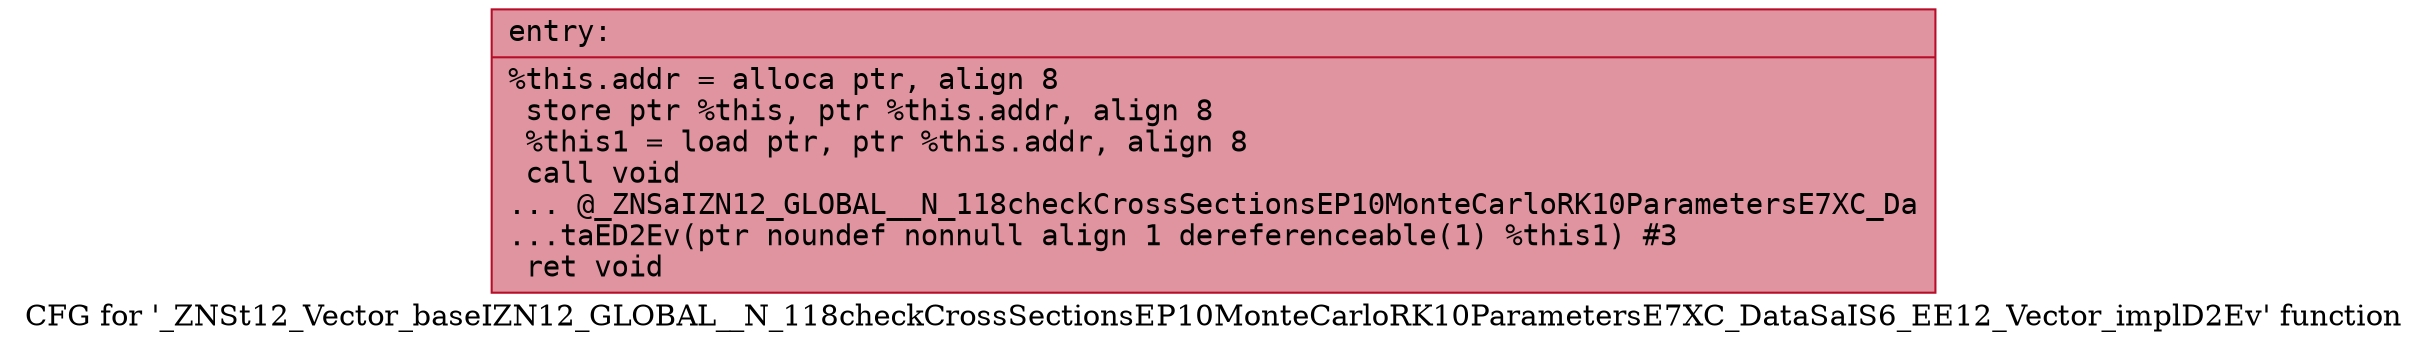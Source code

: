 digraph "CFG for '_ZNSt12_Vector_baseIZN12_GLOBAL__N_118checkCrossSectionsEP10MonteCarloRK10ParametersE7XC_DataSaIS6_EE12_Vector_implD2Ev' function" {
	label="CFG for '_ZNSt12_Vector_baseIZN12_GLOBAL__N_118checkCrossSectionsEP10MonteCarloRK10ParametersE7XC_DataSaIS6_EE12_Vector_implD2Ev' function";

	Node0x55dab4962cb0 [shape=record,color="#b70d28ff", style=filled, fillcolor="#b70d2870" fontname="Courier",label="{entry:\l|  %this.addr = alloca ptr, align 8\l  store ptr %this, ptr %this.addr, align 8\l  %this1 = load ptr, ptr %this.addr, align 8\l  call void\l... @_ZNSaIZN12_GLOBAL__N_118checkCrossSectionsEP10MonteCarloRK10ParametersE7XC_Da\l...taED2Ev(ptr noundef nonnull align 1 dereferenceable(1) %this1) #3\l  ret void\l}"];
}
